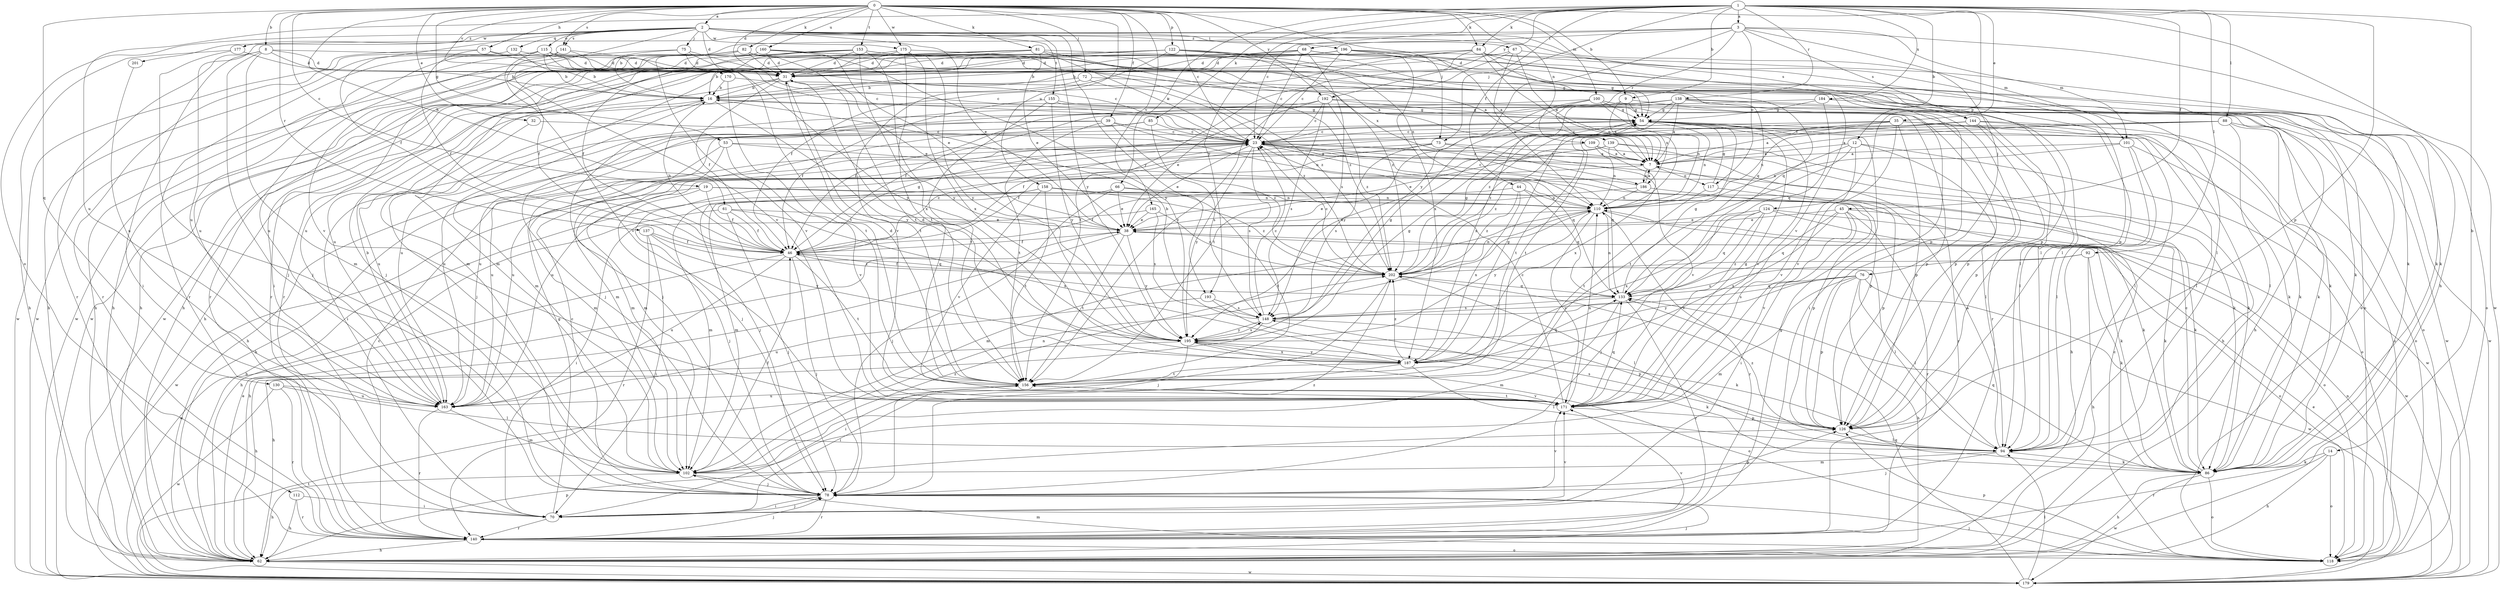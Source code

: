 strict digraph  {
0;
1;
2;
3;
7;
8;
9;
12;
14;
16;
19;
23;
31;
32;
35;
38;
39;
44;
45;
46;
53;
54;
57;
61;
62;
66;
67;
68;
70;
72;
73;
75;
76;
78;
81;
82;
84;
85;
86;
88;
92;
94;
100;
101;
102;
109;
110;
112;
115;
117;
118;
122;
124;
126;
130;
132;
133;
137;
138;
139;
140;
141;
144;
148;
153;
155;
156;
158;
160;
163;
165;
170;
171;
175;
177;
179;
184;
186;
187;
192;
193;
195;
196;
201;
202;
0 -> 2  [label=a];
0 -> 8  [label=b];
0 -> 9  [label=b];
0 -> 19  [label=c];
0 -> 23  [label=c];
0 -> 31  [label=d];
0 -> 32  [label=e];
0 -> 39  [label=f];
0 -> 53  [label=g];
0 -> 57  [label=h];
0 -> 61  [label=h];
0 -> 62  [label=h];
0 -> 72  [label=j];
0 -> 73  [label=j];
0 -> 81  [label=k];
0 -> 82  [label=k];
0 -> 84  [label=k];
0 -> 100  [label=m];
0 -> 109  [label=n];
0 -> 122  [label=p];
0 -> 130  [label=q];
0 -> 137  [label=r];
0 -> 141  [label=s];
0 -> 153  [label=t];
0 -> 158  [label=u];
0 -> 160  [label=u];
0 -> 165  [label=v];
0 -> 170  [label=v];
0 -> 175  [label=w];
0 -> 192  [label=y];
1 -> 3  [label=a];
1 -> 9  [label=b];
1 -> 12  [label=b];
1 -> 14  [label=b];
1 -> 23  [label=c];
1 -> 35  [label=e];
1 -> 44  [label=f];
1 -> 45  [label=f];
1 -> 66  [label=i];
1 -> 73  [label=j];
1 -> 84  [label=k];
1 -> 85  [label=k];
1 -> 88  [label=l];
1 -> 92  [label=l];
1 -> 124  [label=p];
1 -> 126  [label=p];
1 -> 138  [label=r];
1 -> 163  [label=u];
1 -> 184  [label=x];
1 -> 192  [label=y];
1 -> 193  [label=y];
2 -> 31  [label=d];
2 -> 38  [label=e];
2 -> 46  [label=f];
2 -> 67  [label=i];
2 -> 75  [label=j];
2 -> 101  [label=m];
2 -> 112  [label=o];
2 -> 115  [label=o];
2 -> 132  [label=q];
2 -> 141  [label=s];
2 -> 144  [label=s];
2 -> 155  [label=t];
2 -> 171  [label=v];
2 -> 175  [label=w];
2 -> 177  [label=w];
2 -> 193  [label=y];
2 -> 195  [label=y];
2 -> 196  [label=z];
2 -> 201  [label=z];
3 -> 16  [label=b];
3 -> 68  [label=i];
3 -> 76  [label=j];
3 -> 101  [label=m];
3 -> 117  [label=o];
3 -> 139  [label=r];
3 -> 144  [label=s];
3 -> 163  [label=u];
3 -> 179  [label=w];
3 -> 195  [label=y];
7 -> 23  [label=c];
7 -> 78  [label=j];
7 -> 117  [label=o];
7 -> 186  [label=x];
8 -> 16  [label=b];
8 -> 31  [label=d];
8 -> 70  [label=i];
8 -> 78  [label=j];
8 -> 102  [label=m];
8 -> 140  [label=r];
8 -> 186  [label=x];
9 -> 7  [label=a];
9 -> 54  [label=g];
9 -> 70  [label=i];
9 -> 186  [label=x];
9 -> 187  [label=x];
12 -> 7  [label=a];
12 -> 94  [label=l];
12 -> 110  [label=n];
12 -> 118  [label=o];
12 -> 156  [label=t];
12 -> 171  [label=v];
14 -> 62  [label=h];
14 -> 86  [label=k];
14 -> 118  [label=o];
14 -> 140  [label=r];
16 -> 54  [label=g];
16 -> 78  [label=j];
16 -> 102  [label=m];
16 -> 126  [label=p];
16 -> 195  [label=y];
19 -> 46  [label=f];
19 -> 78  [label=j];
19 -> 86  [label=k];
19 -> 110  [label=n];
19 -> 179  [label=w];
23 -> 7  [label=a];
23 -> 38  [label=e];
23 -> 62  [label=h];
23 -> 102  [label=m];
23 -> 126  [label=p];
23 -> 133  [label=q];
23 -> 148  [label=s];
23 -> 163  [label=u];
23 -> 195  [label=y];
31 -> 16  [label=b];
31 -> 38  [label=e];
31 -> 46  [label=f];
31 -> 62  [label=h];
31 -> 156  [label=t];
32 -> 23  [label=c];
32 -> 163  [label=u];
35 -> 7  [label=a];
35 -> 23  [label=c];
35 -> 46  [label=f];
35 -> 62  [label=h];
35 -> 94  [label=l];
35 -> 126  [label=p];
35 -> 156  [label=t];
35 -> 171  [label=v];
38 -> 46  [label=f];
38 -> 62  [label=h];
38 -> 118  [label=o];
38 -> 156  [label=t];
38 -> 195  [label=y];
39 -> 23  [label=c];
39 -> 70  [label=i];
39 -> 110  [label=n];
39 -> 156  [label=t];
39 -> 163  [label=u];
39 -> 202  [label=z];
44 -> 46  [label=f];
44 -> 110  [label=n];
44 -> 133  [label=q];
44 -> 187  [label=x];
44 -> 202  [label=z];
45 -> 38  [label=e];
45 -> 70  [label=i];
45 -> 86  [label=k];
45 -> 133  [label=q];
45 -> 140  [label=r];
45 -> 171  [label=v];
45 -> 187  [label=x];
46 -> 16  [label=b];
46 -> 23  [label=c];
46 -> 54  [label=g];
46 -> 78  [label=j];
46 -> 94  [label=l];
46 -> 156  [label=t];
46 -> 163  [label=u];
46 -> 179  [label=w];
46 -> 202  [label=z];
53 -> 7  [label=a];
53 -> 102  [label=m];
53 -> 133  [label=q];
53 -> 163  [label=u];
53 -> 171  [label=v];
54 -> 23  [label=c];
54 -> 86  [label=k];
54 -> 94  [label=l];
54 -> 110  [label=n];
54 -> 171  [label=v];
57 -> 31  [label=d];
57 -> 46  [label=f];
57 -> 179  [label=w];
57 -> 195  [label=y];
61 -> 38  [label=e];
61 -> 46  [label=f];
61 -> 62  [label=h];
61 -> 78  [label=j];
61 -> 187  [label=x];
62 -> 38  [label=e];
62 -> 78  [label=j];
62 -> 126  [label=p];
62 -> 179  [label=w];
66 -> 38  [label=e];
66 -> 78  [label=j];
66 -> 102  [label=m];
66 -> 110  [label=n];
66 -> 156  [label=t];
67 -> 7  [label=a];
67 -> 31  [label=d];
67 -> 110  [label=n];
67 -> 126  [label=p];
67 -> 156  [label=t];
68 -> 16  [label=b];
68 -> 23  [label=c];
68 -> 31  [label=d];
68 -> 102  [label=m];
68 -> 118  [label=o];
68 -> 148  [label=s];
68 -> 187  [label=x];
70 -> 54  [label=g];
70 -> 78  [label=j];
70 -> 140  [label=r];
70 -> 171  [label=v];
72 -> 16  [label=b];
72 -> 94  [label=l];
72 -> 163  [label=u];
72 -> 202  [label=z];
73 -> 7  [label=a];
73 -> 46  [label=f];
73 -> 78  [label=j];
73 -> 148  [label=s];
73 -> 171  [label=v];
75 -> 23  [label=c];
75 -> 31  [label=d];
75 -> 126  [label=p];
75 -> 140  [label=r];
75 -> 171  [label=v];
76 -> 62  [label=h];
76 -> 94  [label=l];
76 -> 102  [label=m];
76 -> 126  [label=p];
76 -> 133  [label=q];
76 -> 148  [label=s];
76 -> 179  [label=w];
76 -> 195  [label=y];
78 -> 23  [label=c];
78 -> 70  [label=i];
78 -> 126  [label=p];
78 -> 140  [label=r];
78 -> 171  [label=v];
78 -> 202  [label=z];
81 -> 23  [label=c];
81 -> 31  [label=d];
81 -> 38  [label=e];
81 -> 62  [label=h];
81 -> 86  [label=k];
81 -> 140  [label=r];
81 -> 179  [label=w];
81 -> 202  [label=z];
82 -> 7  [label=a];
82 -> 31  [label=d];
82 -> 118  [label=o];
82 -> 156  [label=t];
82 -> 163  [label=u];
82 -> 171  [label=v];
82 -> 179  [label=w];
84 -> 16  [label=b];
84 -> 31  [label=d];
84 -> 46  [label=f];
84 -> 54  [label=g];
84 -> 94  [label=l];
84 -> 110  [label=n];
84 -> 156  [label=t];
84 -> 171  [label=v];
85 -> 23  [label=c];
85 -> 102  [label=m];
85 -> 148  [label=s];
85 -> 163  [label=u];
86 -> 23  [label=c];
86 -> 62  [label=h];
86 -> 118  [label=o];
86 -> 133  [label=q];
86 -> 179  [label=w];
88 -> 7  [label=a];
88 -> 23  [label=c];
88 -> 86  [label=k];
88 -> 94  [label=l];
88 -> 118  [label=o];
88 -> 156  [label=t];
92 -> 62  [label=h];
92 -> 86  [label=k];
92 -> 148  [label=s];
92 -> 202  [label=z];
94 -> 7  [label=a];
94 -> 78  [label=j];
94 -> 86  [label=k];
94 -> 102  [label=m];
94 -> 202  [label=z];
100 -> 54  [label=g];
100 -> 78  [label=j];
100 -> 110  [label=n];
100 -> 118  [label=o];
100 -> 156  [label=t];
100 -> 179  [label=w];
100 -> 195  [label=y];
101 -> 7  [label=a];
101 -> 62  [label=h];
101 -> 94  [label=l];
101 -> 179  [label=w];
101 -> 202  [label=z];
102 -> 46  [label=f];
102 -> 62  [label=h];
102 -> 78  [label=j];
102 -> 110  [label=n];
102 -> 202  [label=z];
109 -> 7  [label=a];
109 -> 86  [label=k];
109 -> 102  [label=m];
109 -> 110  [label=n];
110 -> 38  [label=e];
110 -> 86  [label=k];
110 -> 102  [label=m];
110 -> 140  [label=r];
110 -> 171  [label=v];
110 -> 195  [label=y];
112 -> 62  [label=h];
112 -> 70  [label=i];
112 -> 140  [label=r];
115 -> 16  [label=b];
115 -> 23  [label=c];
115 -> 31  [label=d];
115 -> 62  [label=h];
115 -> 94  [label=l];
115 -> 140  [label=r];
115 -> 156  [label=t];
115 -> 163  [label=u];
115 -> 171  [label=v];
117 -> 54  [label=g];
117 -> 126  [label=p];
117 -> 156  [label=t];
118 -> 23  [label=c];
118 -> 78  [label=j];
118 -> 102  [label=m];
118 -> 126  [label=p];
122 -> 31  [label=d];
122 -> 54  [label=g];
122 -> 70  [label=i];
122 -> 102  [label=m];
122 -> 110  [label=n];
122 -> 133  [label=q];
122 -> 171  [label=v];
122 -> 202  [label=z];
124 -> 38  [label=e];
124 -> 78  [label=j];
124 -> 118  [label=o];
124 -> 133  [label=q];
124 -> 171  [label=v];
124 -> 179  [label=w];
124 -> 187  [label=x];
126 -> 94  [label=l];
126 -> 148  [label=s];
130 -> 94  [label=l];
130 -> 140  [label=r];
130 -> 163  [label=u];
130 -> 179  [label=w];
132 -> 16  [label=b];
132 -> 31  [label=d];
132 -> 140  [label=r];
133 -> 54  [label=g];
133 -> 102  [label=m];
133 -> 110  [label=n];
133 -> 140  [label=r];
133 -> 148  [label=s];
137 -> 46  [label=f];
137 -> 70  [label=i];
137 -> 133  [label=q];
137 -> 140  [label=r];
137 -> 195  [label=y];
138 -> 7  [label=a];
138 -> 46  [label=f];
138 -> 54  [label=g];
138 -> 62  [label=h];
138 -> 126  [label=p];
138 -> 140  [label=r];
138 -> 163  [label=u];
138 -> 202  [label=z];
139 -> 7  [label=a];
139 -> 38  [label=e];
139 -> 86  [label=k];
139 -> 140  [label=r];
139 -> 163  [label=u];
139 -> 187  [label=x];
140 -> 23  [label=c];
140 -> 54  [label=g];
140 -> 62  [label=h];
140 -> 78  [label=j];
140 -> 118  [label=o];
140 -> 171  [label=v];
141 -> 23  [label=c];
141 -> 31  [label=d];
141 -> 46  [label=f];
141 -> 62  [label=h];
144 -> 23  [label=c];
144 -> 62  [label=h];
144 -> 86  [label=k];
144 -> 94  [label=l];
144 -> 110  [label=n];
144 -> 118  [label=o];
144 -> 126  [label=p];
144 -> 202  [label=z];
148 -> 16  [label=b];
148 -> 23  [label=c];
148 -> 54  [label=g];
148 -> 62  [label=h];
148 -> 126  [label=p];
148 -> 195  [label=y];
153 -> 16  [label=b];
153 -> 31  [label=d];
153 -> 46  [label=f];
153 -> 78  [label=j];
153 -> 133  [label=q];
153 -> 187  [label=x];
153 -> 195  [label=y];
153 -> 202  [label=z];
155 -> 46  [label=f];
155 -> 54  [label=g];
155 -> 126  [label=p];
155 -> 156  [label=t];
155 -> 195  [label=y];
156 -> 31  [label=d];
156 -> 163  [label=u];
156 -> 171  [label=v];
158 -> 62  [label=h];
158 -> 102  [label=m];
158 -> 110  [label=n];
158 -> 126  [label=p];
158 -> 156  [label=t];
158 -> 171  [label=v];
158 -> 202  [label=z];
160 -> 31  [label=d];
160 -> 38  [label=e];
160 -> 62  [label=h];
160 -> 86  [label=k];
160 -> 94  [label=l];
160 -> 163  [label=u];
160 -> 179  [label=w];
160 -> 195  [label=y];
163 -> 16  [label=b];
163 -> 102  [label=m];
163 -> 140  [label=r];
165 -> 38  [label=e];
165 -> 70  [label=i];
165 -> 148  [label=s];
165 -> 202  [label=z];
170 -> 16  [label=b];
170 -> 86  [label=k];
170 -> 156  [label=t];
171 -> 23  [label=c];
171 -> 54  [label=g];
171 -> 110  [label=n];
171 -> 126  [label=p];
171 -> 133  [label=q];
171 -> 156  [label=t];
175 -> 7  [label=a];
175 -> 31  [label=d];
175 -> 62  [label=h];
175 -> 156  [label=t];
175 -> 187  [label=x];
175 -> 195  [label=y];
177 -> 31  [label=d];
177 -> 62  [label=h];
177 -> 78  [label=j];
179 -> 38  [label=e];
179 -> 94  [label=l];
179 -> 110  [label=n];
179 -> 133  [label=q];
179 -> 156  [label=t];
184 -> 46  [label=f];
184 -> 54  [label=g];
184 -> 133  [label=q];
184 -> 179  [label=w];
186 -> 7  [label=a];
186 -> 23  [label=c];
186 -> 38  [label=e];
186 -> 86  [label=k];
186 -> 110  [label=n];
187 -> 31  [label=d];
187 -> 54  [label=g];
187 -> 70  [label=i];
187 -> 94  [label=l];
187 -> 133  [label=q];
187 -> 156  [label=t];
187 -> 195  [label=y];
187 -> 202  [label=z];
192 -> 23  [label=c];
192 -> 38  [label=e];
192 -> 54  [label=g];
192 -> 78  [label=j];
192 -> 86  [label=k];
192 -> 148  [label=s];
192 -> 202  [label=z];
193 -> 86  [label=k];
193 -> 148  [label=s];
193 -> 163  [label=u];
195 -> 54  [label=g];
195 -> 62  [label=h];
195 -> 70  [label=i];
195 -> 86  [label=k];
195 -> 118  [label=o];
195 -> 148  [label=s];
195 -> 187  [label=x];
196 -> 7  [label=a];
196 -> 23  [label=c];
196 -> 31  [label=d];
196 -> 86  [label=k];
196 -> 118  [label=o];
196 -> 126  [label=p];
196 -> 140  [label=r];
196 -> 179  [label=w];
201 -> 163  [label=u];
202 -> 23  [label=c];
202 -> 46  [label=f];
202 -> 54  [label=g];
202 -> 78  [label=j];
202 -> 94  [label=l];
202 -> 110  [label=n];
202 -> 133  [label=q];
}
